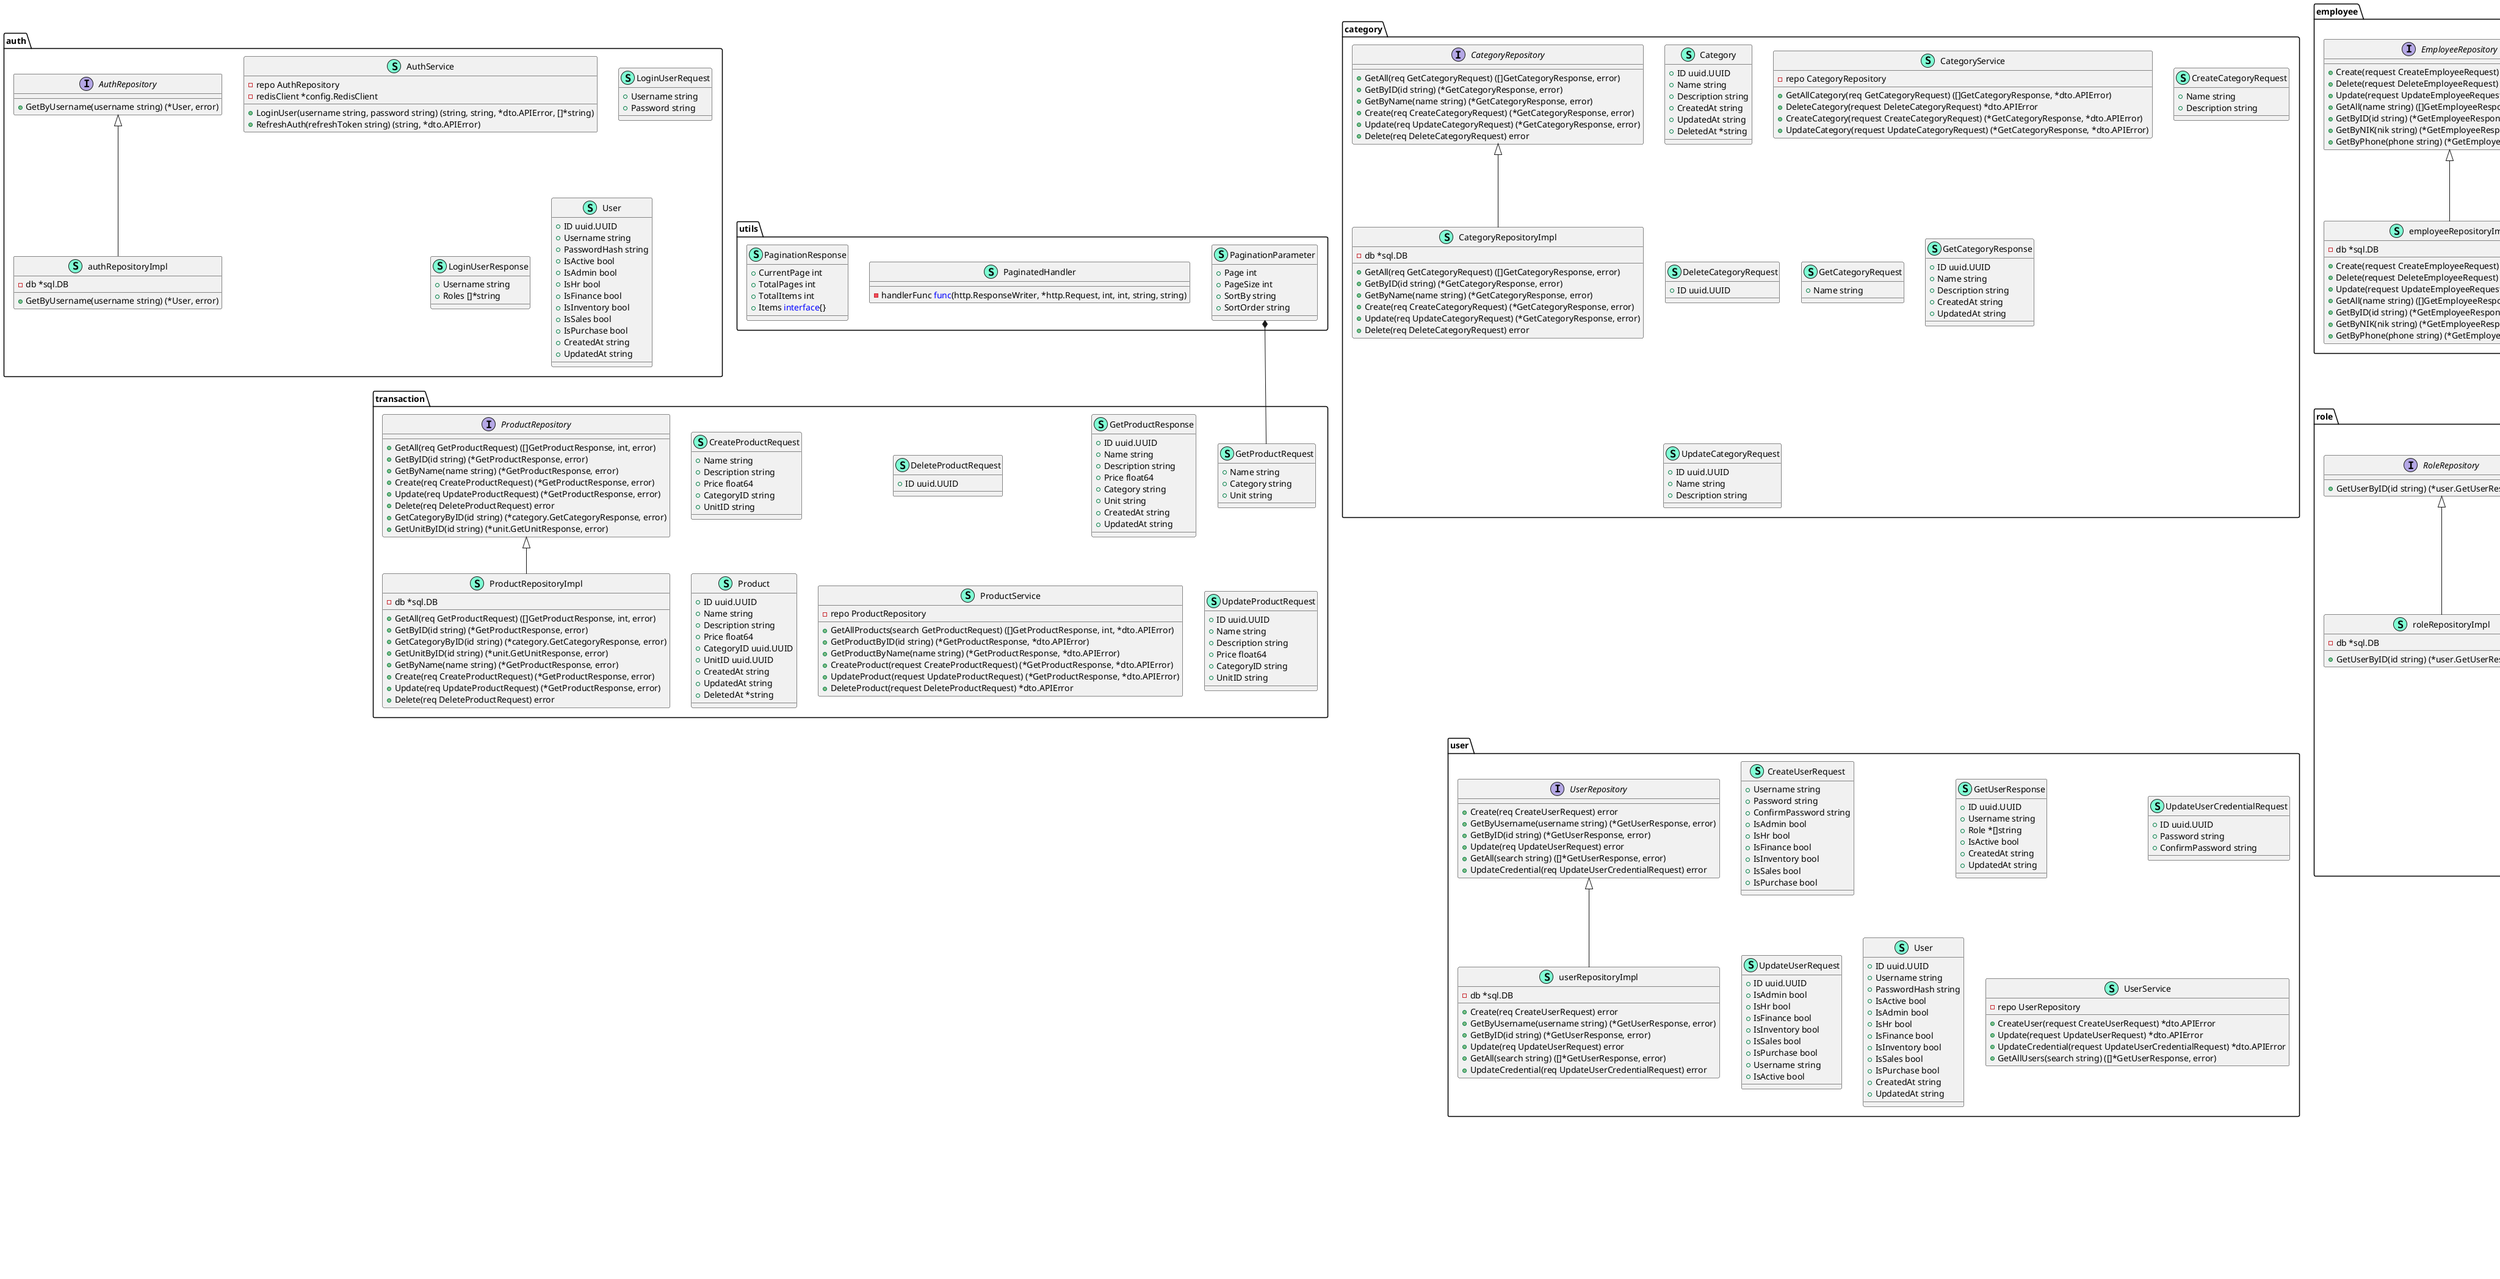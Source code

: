 @startuml
namespace auth {
    interface AuthRepository  {
        + GetByUsername(username string) (*User, error)

    }
    class AuthService << (S,Aquamarine) >> {
        - repo AuthRepository
        - redisClient *config.RedisClient

        + LoginUser(username string, password string) (string, string, *dto.APIError, []*string)
        + RefreshAuth(refreshToken string) (string, *dto.APIError)

    }
    class LoginUserRequest << (S,Aquamarine) >> {
        + Username string
        + Password string

    }
    class LoginUserResponse << (S,Aquamarine) >> {
        + Username string
        + Roles []*string

    }
    class User << (S,Aquamarine) >> {
        + ID uuid.UUID
        + Username string
        + PasswordHash string
        + IsActive bool
        + IsAdmin bool
        + IsHr bool
        + IsFinance bool
        + IsInventory bool
        + IsSales bool
        + IsPurchase bool
        + CreatedAt string
        + UpdatedAt string

    }
    class authRepositoryImpl << (S,Aquamarine) >> {
        - db *sql.DB

        + GetByUsername(username string) (*User, error)

    }
}

"auth.AuthRepository" <|-- "auth.authRepositoryImpl"

namespace category {
    class Category << (S,Aquamarine) >> {
        + ID uuid.UUID
        + Name string
        + Description string
        + CreatedAt string
        + UpdatedAt string
        + DeletedAt *string

    }
    interface CategoryRepository  {
        + GetAll(req GetCategoryRequest) ([]GetCategoryResponse, error)
        + GetByID(id string) (*GetCategoryResponse, error)
        + GetByName(name string) (*GetCategoryResponse, error)
        + Create(req CreateCategoryRequest) (*GetCategoryResponse, error)
        + Update(req UpdateCategoryRequest) (*GetCategoryResponse, error)
        + Delete(req DeleteCategoryRequest) error

    }
    class CategoryRepositoryImpl << (S,Aquamarine) >> {
        - db *sql.DB

        + GetAll(req GetCategoryRequest) ([]GetCategoryResponse, error)
        + GetByID(id string) (*GetCategoryResponse, error)
        + GetByName(name string) (*GetCategoryResponse, error)
        + Create(req CreateCategoryRequest) (*GetCategoryResponse, error)
        + Update(req UpdateCategoryRequest) (*GetCategoryResponse, error)
        + Delete(req DeleteCategoryRequest) error

    }
    class CategoryService << (S,Aquamarine) >> {
        - repo CategoryRepository

        + GetAllCategory(req GetCategoryRequest) ([]GetCategoryResponse, *dto.APIError)
        + DeleteCategory(request DeleteCategoryRequest) *dto.APIError
        + CreateCategory(request CreateCategoryRequest) (*GetCategoryResponse, *dto.APIError)
        + UpdateCategory(request UpdateCategoryRequest) (*GetCategoryResponse, *dto.APIError)

    }
    class CreateCategoryRequest << (S,Aquamarine) >> {
        + Name string
        + Description string

    }
    class DeleteCategoryRequest << (S,Aquamarine) >> {
        + ID uuid.UUID

    }
    class GetCategoryRequest << (S,Aquamarine) >> {
        + Name string

    }
    class GetCategoryResponse << (S,Aquamarine) >> {
        + ID uuid.UUID
        + Name string
        + Description string
        + CreatedAt string
        + UpdatedAt string

    }
    class UpdateCategoryRequest << (S,Aquamarine) >> {
        + ID uuid.UUID
        + Name string
        + Description string

    }
}

"category.CategoryRepository" <|-- "category.CategoryRepositoryImpl"

namespace config {
    class RedisClient << (S,Aquamarine) >> {
        - client *redis.Client

        + Set(key string, value <font color=blue>interface</font>{}, expiration time.Duration) error
        + Get(key string) (string, error)
        + Delete(key string) error

    }
}


namespace dto {
    class APIError << (S,Aquamarine) >> {
        + StatusCode int
        + Details <font color=blue>map</font>[string]string

    }
}


namespace employee {
    class CreateEmployeeRequest << (S,Aquamarine) >> {
        + Name string
        + Phone string
        + Nik string
        + Position string
        + HiredDate string

    }
    class DeleteEmployeeRequest << (S,Aquamarine) >> {
        + ID uuid.UUID

    }
    class Employee << (S,Aquamarine) >> {
        + ID uuid.UUID
        + Name string
        + Position string
        + Phone string
        + Nik string
        + HiredDate string
        + CreatedAt string
        + UpdatedAt string
        + DeletedAt string

    }
    interface EmployeeRepository  {
        + Create(request CreateEmployeeRequest) error
        + Delete(request DeleteEmployeeRequest) error
        + Update(request UpdateEmployeeRequest) error
        + GetAll(name string) ([]GetEmployeeResponse, error)
        + GetByID(id string) (*GetEmployeeResponse, error)
        + GetByNIK(nik string) (*GetEmployeeResponse, error)
        + GetByPhone(phone string) (*GetEmployeeResponse, error)

    }
    class EmployeeService << (S,Aquamarine) >> {
        - repo EmployeeRepository

        + CreateEmployee(request CreateEmployeeRequest) *dto.APIError
        + UpdateEmployee(request UpdateEmployeeRequest) *dto.APIError
        + DeleteEmployee(request DeleteEmployeeRequest) *dto.APIError
        + GetAllEmployees(name string) ([]GetEmployeeResponse, *dto.APIError)

    }
    class GetEmployeeResponse << (S,Aquamarine) >> {
        + ID uuid.UUID
        + Name string
        + Nik string
        + Phone string
        + Position string
        + HiredDate string
        + CreatedAt string
        + UpdatedAt string

    }
    class UpdateEmployeeRequest << (S,Aquamarine) >> {
        + Name string
        + Position string
        + Phone string
        + Nik string
        + HiredDate string
        + ID uuid.UUID

    }
    class employeeRepositoryImpl << (S,Aquamarine) >> {
        - db *sql.DB

        + Create(request CreateEmployeeRequest) error
        + Delete(request DeleteEmployeeRequest) error
        + Update(request UpdateEmployeeRequest) error
        + GetAll(name string) ([]GetEmployeeResponse, error)
        + GetByID(id string) (*GetEmployeeResponse, error)
        + GetByNIK(nik string) (*GetEmployeeResponse, error)
        + GetByPhone(phone string) (*GetEmployeeResponse, error)

    }
}

"employee.EmployeeRepository" <|-- "employee.employeeRepositoryImpl"

namespace main {
    class Services << (S,Aquamarine) >> {
        + AuthService *auth.AuthService
        + UserService *user.UserService
        + EmployeeService *employee.EmployeeService
        + WageService *wage.WageService
        + ProductService *transaction.ProductService
        + CategoryService *category.CategoryService
        + UnitService *unit.UnitService

    }
}


namespace transaction {
    class CreateProductRequest << (S,Aquamarine) >> {
        + Name string
        + Description string
        + Price float64
        + CategoryID string
        + UnitID string

    }
    class DeleteProductRequest << (S,Aquamarine) >> {
        + ID uuid.UUID

    }
    class GetProductRequest << (S,Aquamarine) >> {
        + Name string
        + Category string
        + Unit string

    }
    class GetProductResponse << (S,Aquamarine) >> {
        + ID uuid.UUID
        + Name string
        + Description string
        + Price float64
        + Category string
        + Unit string
        + CreatedAt string
        + UpdatedAt string

    }
    class Product << (S,Aquamarine) >> {
        + ID uuid.UUID
        + Name string
        + Description string
        + Price float64
        + CategoryID uuid.UUID
        + UnitID uuid.UUID
        + CreatedAt string
        + UpdatedAt string
        + DeletedAt *string

    }
    interface ProductRepository  {
        + GetAll(req GetProductRequest) ([]GetProductResponse, int, error)
        + GetByID(id string) (*GetProductResponse, error)
        + GetByName(name string) (*GetProductResponse, error)
        + Create(req CreateProductRequest) (*GetProductResponse, error)
        + Update(req UpdateProductRequest) (*GetProductResponse, error)
        + Delete(req DeleteProductRequest) error
        + GetCategoryByID(id string) (*category.GetCategoryResponse, error)
        + GetUnitByID(id string) (*unit.GetUnitResponse, error)

    }
    class ProductRepositoryImpl << (S,Aquamarine) >> {
        - db *sql.DB

        + GetAll(req GetProductRequest) ([]GetProductResponse, int, error)
        + GetByID(id string) (*GetProductResponse, error)
        + GetCategoryByID(id string) (*category.GetCategoryResponse, error)
        + GetUnitByID(id string) (*unit.GetUnitResponse, error)
        + GetByName(name string) (*GetProductResponse, error)
        + Create(req CreateProductRequest) (*GetProductResponse, error)
        + Update(req UpdateProductRequest) (*GetProductResponse, error)
        + Delete(req DeleteProductRequest) error

    }
    class ProductService << (S,Aquamarine) >> {
        - repo ProductRepository

        + GetAllProducts(search GetProductRequest) ([]GetProductResponse, int, *dto.APIError)
        + GetProductByID(id string) (*GetProductResponse, *dto.APIError)
        + GetProductByName(name string) (*GetProductResponse, *dto.APIError)
        + CreateProduct(request CreateProductRequest) (*GetProductResponse, *dto.APIError)
        + UpdateProduct(request UpdateProductRequest) (*GetProductResponse, *dto.APIError)
        + DeleteProduct(request DeleteProductRequest) *dto.APIError

    }
    class UpdateProductRequest << (S,Aquamarine) >> {
        + ID uuid.UUID
        + Name string
        + Description string
        + Price float64
        + CategoryID string
        + UnitID string

    }
}
"utils.PaginationParameter" *-- "transaction.GetProductRequest"

"transaction.ProductRepository" <|-- "transaction.ProductRepositoryImpl"

namespace role {
    class AssignRoleRequest << (S,Aquamarine) >> {
        + UserID uuid.UUID
        + RoleID uuid.UUID

    }
    class CreateRoleRequest << (S,Aquamarine) >> {
        + Name string
        + Description string

    }
    class DeleteRoleRequest << (S,Aquamarine) >> {
        + ID uuid.UUID

    }
    class GetAllRoleRequest << (S,Aquamarine) >> {
        + ID uuid.UUID
        + Name string
        + Description string
        + CreatedAt string
        + UpdatedAt string

    }
    class GetRoleRequest << (S,Aquamarine) >> {
        + ID uuid.UUID
        + Name string
        + Description string
        + CreatedAt string
        + UpdatedAt string

    }
    class Role << (S,Aquamarine) >> {
        + ID uuid.UUID
        + Name string
        + Description string
        + CreatedAt string
        + UpdatedAt string

    }
    interface RoleRepository  {
        + GetUserByID(id string) (*user.GetUserResponse, error)

    }
    class RoleService << (S,Aquamarine) >> {
        - repo RoleRepository

    }
    class UnassignRoleRequest << (S,Aquamarine) >> {
        + ID uuid.UUID

    }
    class UpdateRoleRequest << (S,Aquamarine) >> {
        + ID uuid.UUID
        + Name string
        + Description string

    }
    class UserRole << (S,Aquamarine) >> {
        + ID uuid.UUID
        + UserID uuid.UUID
        + RoleID uuid.UUID
        + AssignedAt string

    }
    class roleRepositoryImpl << (S,Aquamarine) >> {
        - db *sql.DB

        + GetUserByID(id string) (*user.GetUserResponse, error)

    }
}

"role.RoleRepository" <|-- "role.roleRepositoryImpl"

namespace unit {
    class CreateUnitRequest << (S,Aquamarine) >> {
        + Name string
        + Description string

    }
    class DeleteUnitRequest << (S,Aquamarine) >> {
        + ID uuid.UUID

    }
    class GetUnitRequest << (S,Aquamarine) >> {
        + Name string

    }
    class GetUnitResponse << (S,Aquamarine) >> {
        + ID uuid.UUID
        + Name string
        + Description string
        + CreatedAt string
        + UpdatedAt string

    }
    class Unit << (S,Aquamarine) >> {
        + ID uuid.UUID
        + Name string
        + Description string
        + CreatedAt string
        + UpdatedAt string
        + DeletedAt *string

    }
    interface UnitRepository  {
        + GetAll(req GetUnitRequest) ([]GetUnitResponse, error)
        + GetByID(id string) (*GetUnitResponse, error)
        + GetByName(name string) (*GetUnitResponse, error)
        + Create(req CreateUnitRequest) (*GetUnitResponse, error)
        + Update(req UpdateUnitRequest) (*GetUnitResponse, error)
        + Delete(req DeleteUnitRequest) error

    }
    class UnitRepositoryImpl << (S,Aquamarine) >> {
        - db *sql.DB

        + GetAll(req GetUnitRequest) ([]GetUnitResponse, error)
        + GetByID(id string) (*GetUnitResponse, error)
        + GetByName(name string) (*GetUnitResponse, error)
        + Create(req CreateUnitRequest) (*GetUnitResponse, error)
        + Update(req UpdateUnitRequest) (*GetUnitResponse, error)
        + Delete(req DeleteUnitRequest) error

    }
    class UnitService << (S,Aquamarine) >> {
        - repo UnitRepository

        + GetAllUnit(req GetUnitRequest) ([]GetUnitResponse, *dto.APIError)
        + DeleteUnit(request DeleteUnitRequest) *dto.APIError
        + CreateUnit(request CreateUnitRequest) (*GetUnitResponse, *dto.APIError)
        + UpdateUnit(request UpdateUnitRequest) (*GetUnitResponse, *dto.APIError)

    }
    class UpdateUnitRequest << (S,Aquamarine) >> {
        + ID uuid.UUID
        + Name string
        + Description string

    }
}

"unit.UnitRepository" <|-- "unit.UnitRepositoryImpl"

namespace user {
    class CreateUserRequest << (S,Aquamarine) >> {
        + Username string
        + Password string
        + ConfirmPassword string
        + IsAdmin bool
        + IsHr bool
        + IsFinance bool
        + IsInventory bool
        + IsSales bool
        + IsPurchase bool

    }
    class GetUserResponse << (S,Aquamarine) >> {
        + ID uuid.UUID
        + Username string
        + Role *[]string
        + IsActive bool
        + CreatedAt string
        + UpdatedAt string

    }
    class UpdateUserCredentialRequest << (S,Aquamarine) >> {
        + ID uuid.UUID
        + Password string
        + ConfirmPassword string

    }
    class UpdateUserRequest << (S,Aquamarine) >> {
        + ID uuid.UUID
        + IsAdmin bool
        + IsHr bool
        + IsFinance bool
        + IsInventory bool
        + IsSales bool
        + IsPurchase bool
        + Username string
        + IsActive bool

    }
    class User << (S,Aquamarine) >> {
        + ID uuid.UUID
        + Username string
        + PasswordHash string
        + IsActive bool
        + IsAdmin bool
        + IsHr bool
        + IsFinance bool
        + IsInventory bool
        + IsSales bool
        + IsPurchase bool
        + CreatedAt string
        + UpdatedAt string

    }
    interface UserRepository  {
        + Create(req CreateUserRequest) error
        + GetByUsername(username string) (*GetUserResponse, error)
        + GetByID(id string) (*GetUserResponse, error)
        + Update(req UpdateUserRequest) error
        + GetAll(search string) ([]*GetUserResponse, error)
        + UpdateCredential(req UpdateUserCredentialRequest) error

    }
    class UserService << (S,Aquamarine) >> {
        - repo UserRepository

        + CreateUser(request CreateUserRequest) *dto.APIError
        + Update(request UpdateUserRequest) *dto.APIError
        + UpdateCredential(request UpdateUserCredentialRequest) *dto.APIError
        + GetAllUsers(search string) ([]*GetUserResponse, error)

    }
    class userRepositoryImpl << (S,Aquamarine) >> {
        - db *sql.DB

        + Create(req CreateUserRequest) error
        + GetByUsername(username string) (*GetUserResponse, error)
        + GetByID(id string) (*GetUserResponse, error)
        + Update(req UpdateUserRequest) error
        + GetAll(search string) ([]*GetUserResponse, error)
        + UpdateCredential(req UpdateUserCredentialRequest) error

    }
}

"user.UserRepository" <|-- "user.userRepositoryImpl"

namespace utils {
    class PaginatedHandler << (S,Aquamarine) >> {
        - handlerFunc <font color=blue>func</font>(http.ResponseWriter, *http.Request, int, int, string, string) 

    }
    class PaginationParameter << (S,Aquamarine) >> {
        + Page int
        + PageSize int
        + SortBy string
        + SortOrder string

    }
    class PaginationResponse << (S,Aquamarine) >> {
        + CurrentPage int
        + TotalPages int
        + TotalItems int
        + Items <font color=blue>interface</font>{}

    }
}


namespace wage {
    class CreateWageRequest << (S,Aquamarine) >> {
        + EmployeeId uuid.UUID
        + Month int
        + Year int
        + WageDetail []WageDetailRequest

    }
    class DeleteWageDetailRequest << (S,Aquamarine) >> {
        + ID uuid.UUID

    }
    class DeleteWageRequest << (S,Aquamarine) >> {
        + ID uuid.UUID

    }
    class GetWageDetail << (S,Aquamarine) >> {
        + ID uuid.UUID
        + ComponentName string
        + Description string
        + Amount float64
        + CreatedAt string
        + UpdatedAt string

    }
    class GetWageDetailResponse << (S,Aquamarine) >> {
        + ID uuid.UUID
        + EmployeeId uuid.UUID
        + EmployeeName string
        + TotalAmount float64
        + Month int
        + Year int
        + CreatedAt string
        + UpdatedAt string
        + Detail []*GetWageDetail

    }
    class GetWageRequest << (S,Aquamarine) >> {
        + EmployeeId string
        + Month int
        + Year int
        + Page int
        + PageSize int
        + SortBy string
        + SortOrder string

    }
    class GetWageResponse << (S,Aquamarine) >> {
        + ID uuid.UUID
        + EmployeeId uuid.UUID
        + EmployeeName string
        + TotalAmount float64
        + Month int
        + Year int
        + CreatedAt string
        + UpdatedAt string

    }
    class UpdateWageDetailRequest << (S,Aquamarine) >> {
        + ID uuid.UUID
        + WageDetail []WageDetailRequest

    }
    class Wage << (S,Aquamarine) >> {
        + ID uuid.UUID
        + EmployeeId uuid.UUID
        + TotalAmount float64
        + Month int
        + Year int
        + CreatedAt string
        + UpdatedAt string
        + DeletedAt string

    }
    class WageDetail << (S,Aquamarine) >> {
        + ID uuid.UUID
        + WageId uuid.UUID
        + ComponentName string
        + Description string
        + Amount float64
        + CreatedAt string
        + UpdatedAt string
        + DeletedAt string

    }
    class WageDetailRequest << (S,Aquamarine) >> {
        + ComponentName string
        + Description string
        + Amount float64

    }
    interface WageRepository  {
        + Create(request CreateWageRequest) error
        + CreateDetail(request WageDetailRequest) error
        + Delete(request DeleteWageRequest) error
        + UpdateDetail(request UpdateWageDetailRequest) error
        + GetAll(request GetWageRequest) ([]GetWageResponse, int, error)
        + GetWageDetailByWageID(wageID string) ([]*GetWageDetail, error)
        + GetByID(id string) (*GetWageResponse, error)
        + GetDetailByID(id string) (*WageDetail, error)
        + GetEmployeeByID(id string) (*employee.GetEmployeeResponse, error)
        + GetByEmployeeIdAndMonthYear(employeeId string, month int, year int) (*GetWageResponse, error)

    }
    class WageRepositoryImpl << (S,Aquamarine) >> {
        - db *sql.DB

        + GetEmployeeByID(id string) (*employee.GetEmployeeResponse, error)
        + Create(request CreateWageRequest) error
        + CreateDetail(request WageDetailRequest) error
        + Delete(request DeleteWageRequest) error
        + UpdateDetail(request UpdateWageDetailRequest) error
        + GetAll(request GetWageRequest) ([]GetWageResponse, int, error)
        + GetWageDetailByWageID(wageID string) ([]*GetWageDetail, error)
        + GetByID(id string) (*GetWageResponse, error)
        + GetDetailByID(id string) (*WageDetail, error)
        + GetByEmployeeIdAndMonthYear(employeeId string, month int, year int) (*GetWageResponse, error)

    }
    class WageService << (S,Aquamarine) >> {
        - repo WageRepository

        + GetAllWages(req GetWageRequest) ([]GetWageResponse, int, *dto.APIError)
        + DeleteWage(request DeleteWageRequest) *dto.APIError
        + GetWageDetail(wageID string) (*GetWageDetailResponse, *dto.APIError)
        + CreateWage(request CreateWageRequest) *dto.APIError
        + UpdateWage(request UpdateWageDetailRequest) *dto.APIError

    }
}

"wage.WageRepository" <|-- "wage.WageRepositoryImpl"

@enduml
